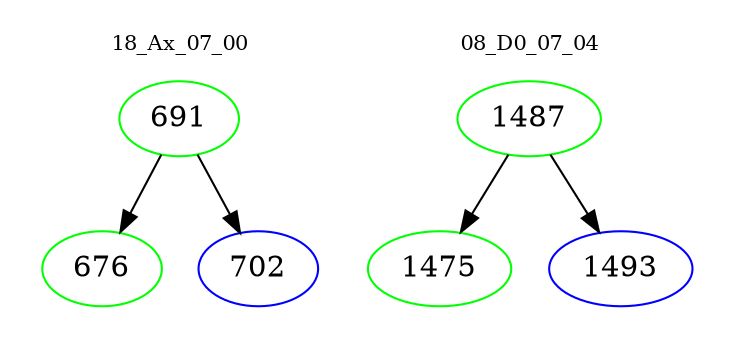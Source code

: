 digraph{
subgraph cluster_0 {
color = white
label = "18_Ax_07_00";
fontsize=10;
T0_691 [label="691", color="green"]
T0_691 -> T0_676 [color="black"]
T0_676 [label="676", color="green"]
T0_691 -> T0_702 [color="black"]
T0_702 [label="702", color="blue"]
}
subgraph cluster_1 {
color = white
label = "08_D0_07_04";
fontsize=10;
T1_1487 [label="1487", color="green"]
T1_1487 -> T1_1475 [color="black"]
T1_1475 [label="1475", color="green"]
T1_1487 -> T1_1493 [color="black"]
T1_1493 [label="1493", color="blue"]
}
}
